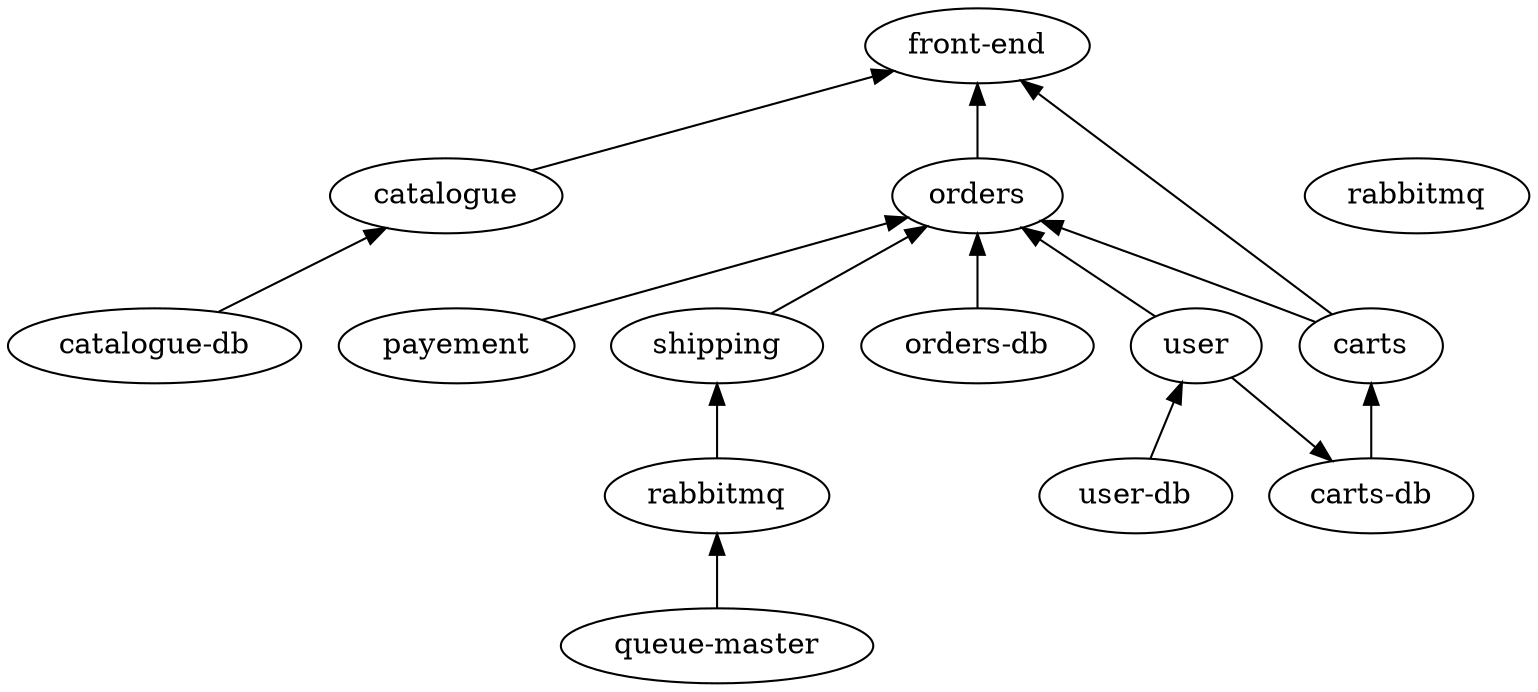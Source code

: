 digraph sockshop {
     graph [
          layout = dot;
     ];
     edge [
          dir = back;
     ];

     front [label="front-end"];
     cata [label="catalogue"];
     catadb [label="catalogue-db"];
     orders [label="orders"];
     ordersdb [label="orders-db"];
     user [label="user"];
     userdb [label="user-db"];
     pay [label="payement"];
     ship [label="shipping"];
     qm [label="queue-master"];
     rabbit [label="rabbitmq"];
     carts [label="carts"];
     cartsdb [label="carts-db"];

     front -> orders -> ordersdb;
     front -> carts -> cartsdb:
     front -> user -> userdb;
     front -> cata -> catadb;
     orders -> carts;
     orders -> user;
     orders -> pay;
     orders -> ship -> rabbitmq -> qm;

     {rank = min; front;}
     {rank = same; orders; cata;}
     {rank = same; carts; user; pay; ship;}
}
